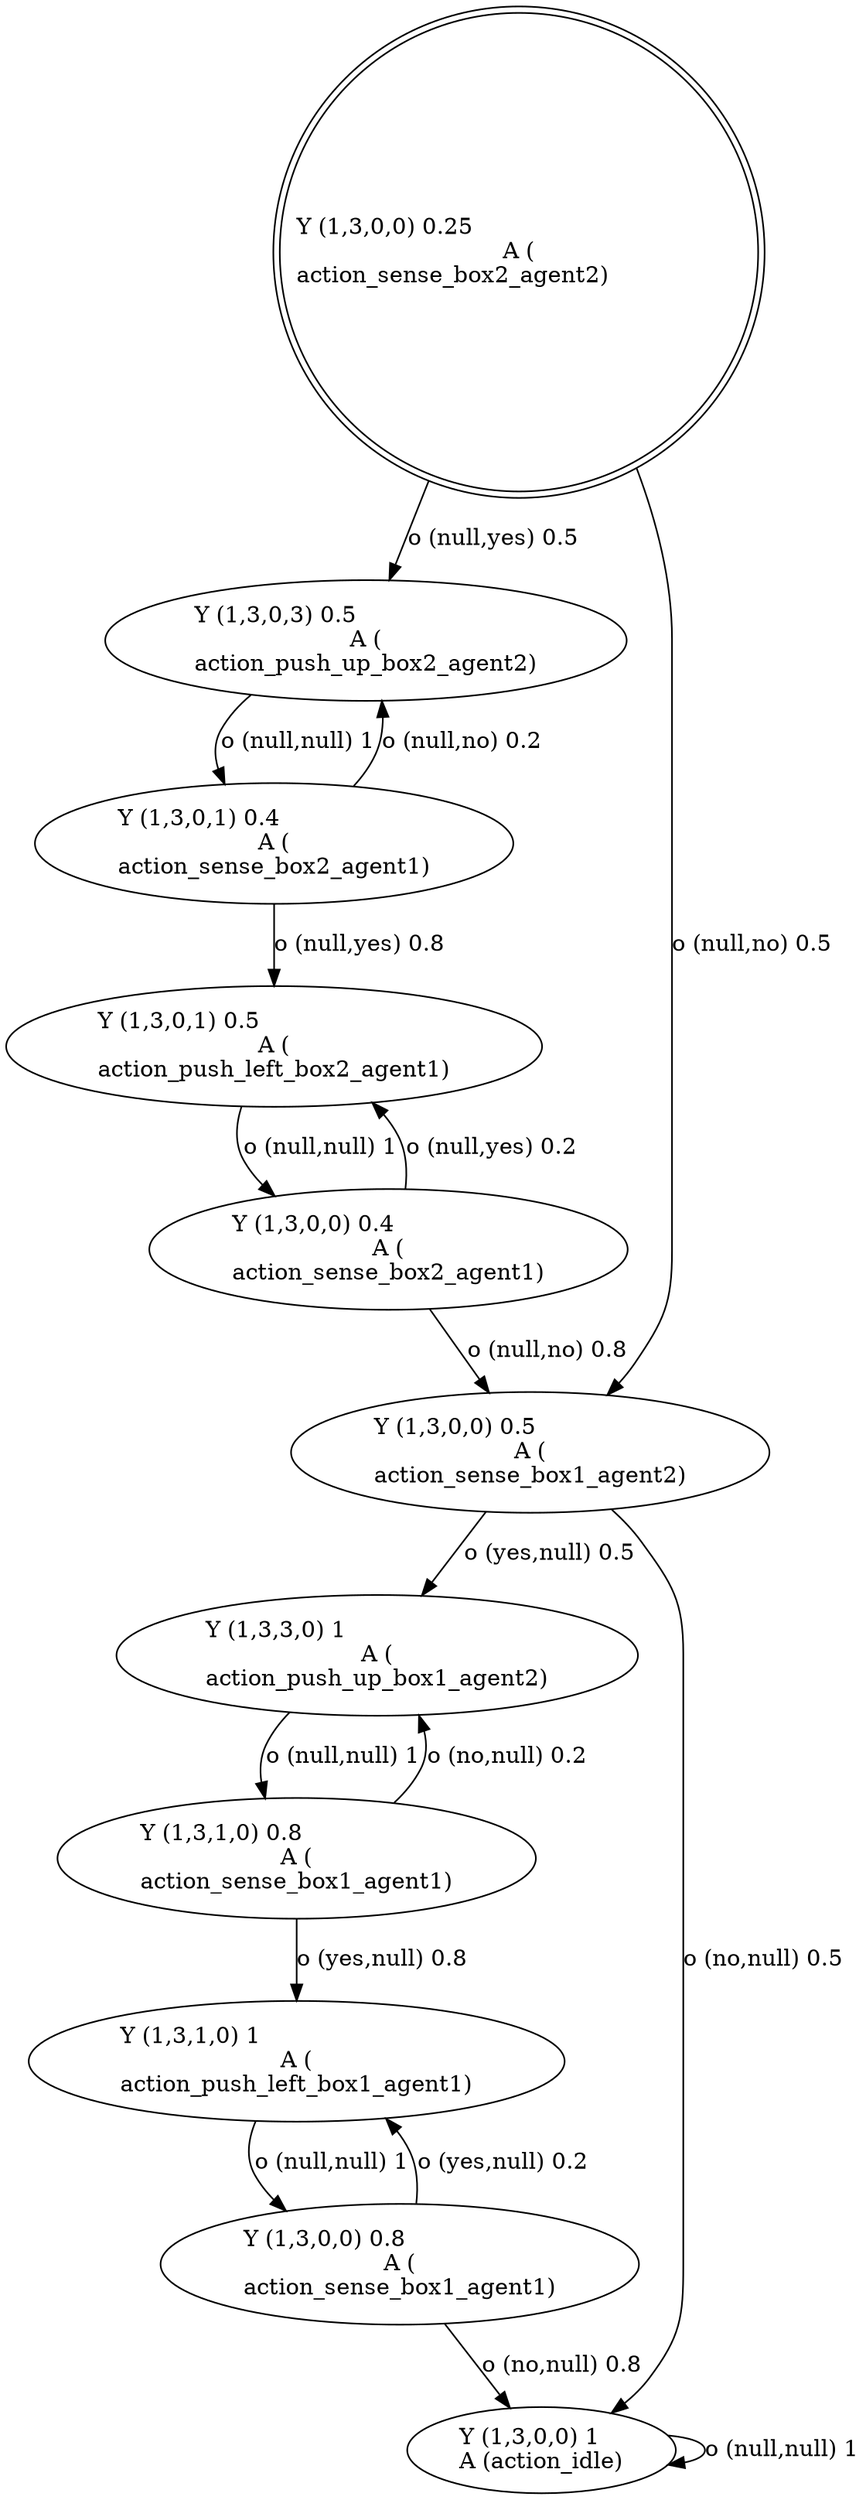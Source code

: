 digraph G
{
root [label="Y (1,3,0,0) 0.25\lA (\naction_sense_box2_agent2)\l" shape=doublecircle labeljust="l"];
x0row7 [label="Y (1,3,0,3) 0.5\lA (\naction_push_up_box2_agent2)\l"];
x0row8 [label="Y (1,3,0,0) 0.5\lA (\naction_sense_box1_agent2)\l"];
x0row21 [label="Y (1,3,0,1) 0.4\lA (\naction_sense_box2_agent1)\l"];
x0row27 [label="Y (1,3,0,1) 0.5\lA (\naction_push_left_box2_agent1)\l"];
x0row66 [label="Y (1,3,1,0) 0.8\lA (\naction_sense_box1_agent1)\l"];
x0row71 [label="Y (1,3,1,0) 1\lA (\naction_push_left_box1_agent1)\l"];
x0row80 [label="Y (1,3,0,0) 0.8\lA (\naction_sense_box1_agent1)\l"];
x0row43 [label="Y (1,3,0,0) 0.4\lA (\naction_sense_box2_agent1)\l"];
x0row57 [label="Y (1,3,3,0) 1\lA (\naction_push_up_box1_agent2)\l"];
x0row58 [label="Y (1,3,0,0) 1\lA (action_idle)\l"];
root -> x0row7 [label="o (null,yes) 0.5\l"];
root -> x0row8 [label="o (null,no) 0.5\l"];
x0row7 -> x0row21 [label="o (null,null) 1\l"];
x0row21 -> x0row27 [label="o (null,yes) 0.8\l"];
x0row21 -> x0row7 [label="o (null,no) 0.2\l"];
x0row27 -> x0row43 [label="o (null,null) 1\l"];
x0row43 -> x0row27 [label="o (null,yes) 0.2\l"];
x0row43 -> x0row8 [label="o (null,no) 0.8\l"];
x0row8 -> x0row57 [label="o (yes,null) 0.5\l"];
x0row8 -> x0row58 [label="o (no,null) 0.5\l"];
x0row57 -> x0row66 [label="o (null,null) 1\l"];
x0row66 -> x0row71 [label="o (yes,null) 0.8\l"];
x0row66 -> x0row57 [label="o (no,null) 0.2\l"];
x0row71 -> x0row80 [label="o (null,null) 1\l"];
x0row80 -> x0row71 [label="o (yes,null) 0.2\l"];
x0row80 -> x0row58 [label="o (no,null) 0.8\l"];
x0row58 -> x0row58 [label="o (null,null) 1\l"];
}
